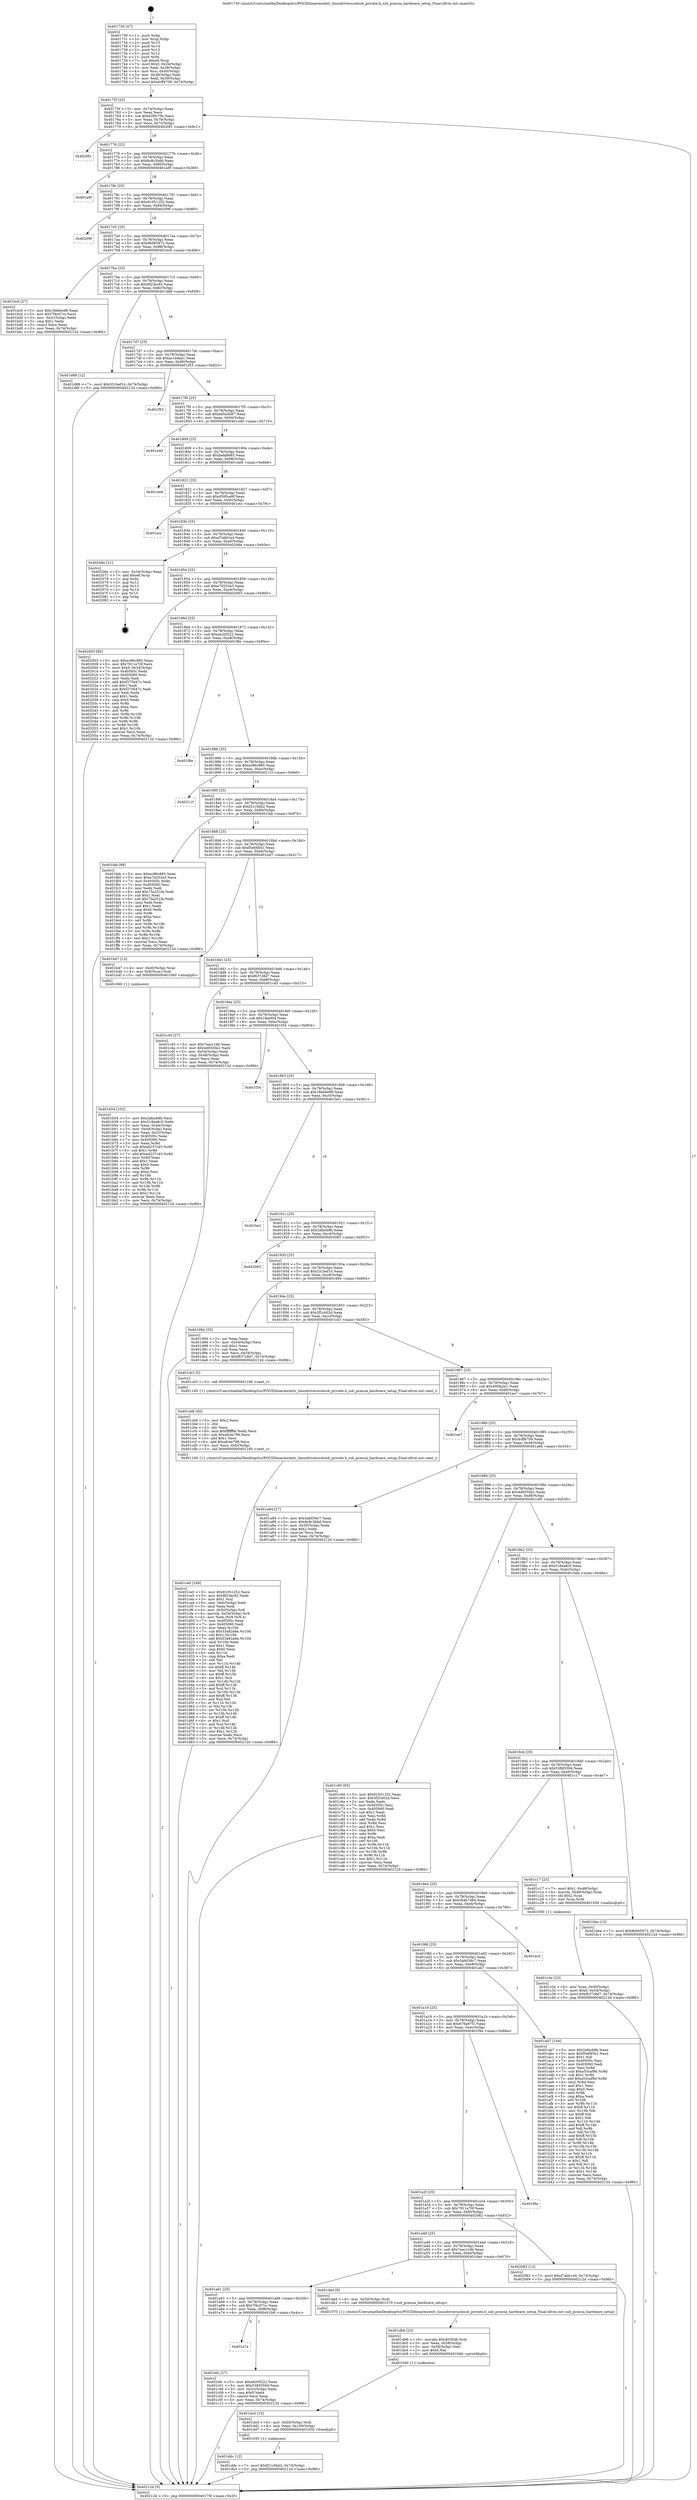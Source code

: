 digraph "0x401730" {
  label = "0x401730 (/mnt/c/Users/mathe/Desktop/tcc/POCII/binaries/extr_linuxdriversssbssb_private.h_ssb_pcmcia_hardware_setup_Final-ollvm.out::main(0))"
  labelloc = "t"
  node[shape=record]

  Entry [label="",width=0.3,height=0.3,shape=circle,fillcolor=black,style=filled]
  "0x40175f" [label="{
     0x40175f [23]\l
     | [instrs]\l
     &nbsp;&nbsp;0x40175f \<+3\>: mov -0x74(%rbp),%eax\l
     &nbsp;&nbsp;0x401762 \<+2\>: mov %eax,%ecx\l
     &nbsp;&nbsp;0x401764 \<+6\>: sub $0x82f0c79c,%ecx\l
     &nbsp;&nbsp;0x40176a \<+3\>: mov %eax,-0x78(%rbp)\l
     &nbsp;&nbsp;0x40176d \<+3\>: mov %ecx,-0x7c(%rbp)\l
     &nbsp;&nbsp;0x401770 \<+6\>: je 00000000004020f1 \<main+0x9c1\>\l
  }"]
  "0x4020f1" [label="{
     0x4020f1\l
  }", style=dashed]
  "0x401776" [label="{
     0x401776 [22]\l
     | [instrs]\l
     &nbsp;&nbsp;0x401776 \<+5\>: jmp 000000000040177b \<main+0x4b\>\l
     &nbsp;&nbsp;0x40177b \<+3\>: mov -0x78(%rbp),%eax\l
     &nbsp;&nbsp;0x40177e \<+5\>: sub $0x8c8c3bdd,%eax\l
     &nbsp;&nbsp;0x401783 \<+3\>: mov %eax,-0x80(%rbp)\l
     &nbsp;&nbsp;0x401786 \<+6\>: je 0000000000401a9f \<main+0x36f\>\l
  }"]
  Exit [label="",width=0.3,height=0.3,shape=circle,fillcolor=black,style=filled,peripheries=2]
  "0x401a9f" [label="{
     0x401a9f\l
  }", style=dashed]
  "0x40178c" [label="{
     0x40178c [25]\l
     | [instrs]\l
     &nbsp;&nbsp;0x40178c \<+5\>: jmp 0000000000401791 \<main+0x61\>\l
     &nbsp;&nbsp;0x401791 \<+3\>: mov -0x78(%rbp),%eax\l
     &nbsp;&nbsp;0x401794 \<+5\>: sub $0x91051252,%eax\l
     &nbsp;&nbsp;0x401799 \<+6\>: mov %eax,-0x84(%rbp)\l
     &nbsp;&nbsp;0x40179f \<+6\>: je 000000000040209f \<main+0x96f\>\l
  }"]
  "0x401ddc" [label="{
     0x401ddc [12]\l
     | [instrs]\l
     &nbsp;&nbsp;0x401ddc \<+7\>: movl $0xf21c5bb2,-0x74(%rbp)\l
     &nbsp;&nbsp;0x401de3 \<+5\>: jmp 000000000040212d \<main+0x9fd\>\l
  }"]
  "0x40209f" [label="{
     0x40209f\l
  }", style=dashed]
  "0x4017a5" [label="{
     0x4017a5 [25]\l
     | [instrs]\l
     &nbsp;&nbsp;0x4017a5 \<+5\>: jmp 00000000004017aa \<main+0x7a\>\l
     &nbsp;&nbsp;0x4017aa \<+3\>: mov -0x78(%rbp),%eax\l
     &nbsp;&nbsp;0x4017ad \<+5\>: sub $0x9b065972,%eax\l
     &nbsp;&nbsp;0x4017b2 \<+6\>: mov %eax,-0x88(%rbp)\l
     &nbsp;&nbsp;0x4017b8 \<+6\>: je 0000000000401bc6 \<main+0x496\>\l
  }"]
  "0x401dcd" [label="{
     0x401dcd [15]\l
     | [instrs]\l
     &nbsp;&nbsp;0x401dcd \<+4\>: mov -0x50(%rbp),%rdi\l
     &nbsp;&nbsp;0x401dd1 \<+6\>: mov %eax,-0x100(%rbp)\l
     &nbsp;&nbsp;0x401dd7 \<+5\>: call 0000000000401030 \<free@plt\>\l
     | [calls]\l
     &nbsp;&nbsp;0x401030 \{1\} (unknown)\l
  }"]
  "0x401bc6" [label="{
     0x401bc6 [27]\l
     | [instrs]\l
     &nbsp;&nbsp;0x401bc6 \<+5\>: mov $0x18ebbe98,%eax\l
     &nbsp;&nbsp;0x401bcb \<+5\>: mov $0x7f4c07cc,%ecx\l
     &nbsp;&nbsp;0x401bd0 \<+3\>: mov -0x2c(%rbp),%edx\l
     &nbsp;&nbsp;0x401bd3 \<+3\>: cmp $0x1,%edx\l
     &nbsp;&nbsp;0x401bd6 \<+3\>: cmovl %ecx,%eax\l
     &nbsp;&nbsp;0x401bd9 \<+3\>: mov %eax,-0x74(%rbp)\l
     &nbsp;&nbsp;0x401bdc \<+5\>: jmp 000000000040212d \<main+0x9fd\>\l
  }"]
  "0x4017be" [label="{
     0x4017be [25]\l
     | [instrs]\l
     &nbsp;&nbsp;0x4017be \<+5\>: jmp 00000000004017c3 \<main+0x93\>\l
     &nbsp;&nbsp;0x4017c3 \<+3\>: mov -0x78(%rbp),%eax\l
     &nbsp;&nbsp;0x4017c6 \<+5\>: sub $0x9f23ec92,%eax\l
     &nbsp;&nbsp;0x4017cb \<+6\>: mov %eax,-0x8c(%rbp)\l
     &nbsp;&nbsp;0x4017d1 \<+6\>: je 0000000000401d88 \<main+0x658\>\l
  }"]
  "0x401db6" [label="{
     0x401db6 [23]\l
     | [instrs]\l
     &nbsp;&nbsp;0x401db6 \<+10\>: movabs $0x4030d6,%rdi\l
     &nbsp;&nbsp;0x401dc0 \<+3\>: mov %eax,-0x58(%rbp)\l
     &nbsp;&nbsp;0x401dc3 \<+3\>: mov -0x58(%rbp),%esi\l
     &nbsp;&nbsp;0x401dc6 \<+2\>: mov $0x0,%al\l
     &nbsp;&nbsp;0x401dc8 \<+5\>: call 0000000000401040 \<printf@plt\>\l
     | [calls]\l
     &nbsp;&nbsp;0x401040 \{1\} (unknown)\l
  }"]
  "0x401d88" [label="{
     0x401d88 [12]\l
     | [instrs]\l
     &nbsp;&nbsp;0x401d88 \<+7\>: movl $0x331bef14,-0x74(%rbp)\l
     &nbsp;&nbsp;0x401d8f \<+5\>: jmp 000000000040212d \<main+0x9fd\>\l
  }"]
  "0x4017d7" [label="{
     0x4017d7 [25]\l
     | [instrs]\l
     &nbsp;&nbsp;0x4017d7 \<+5\>: jmp 00000000004017dc \<main+0xac\>\l
     &nbsp;&nbsp;0x4017dc \<+3\>: mov -0x78(%rbp),%eax\l
     &nbsp;&nbsp;0x4017df \<+5\>: sub $0xac1bdaa1,%eax\l
     &nbsp;&nbsp;0x4017e4 \<+6\>: mov %eax,-0x90(%rbp)\l
     &nbsp;&nbsp;0x4017ea \<+6\>: je 0000000000401f53 \<main+0x823\>\l
  }"]
  "0x401ce0" [label="{
     0x401ce0 [168]\l
     | [instrs]\l
     &nbsp;&nbsp;0x401ce0 \<+5\>: mov $0x91051252,%ecx\l
     &nbsp;&nbsp;0x401ce5 \<+5\>: mov $0x9f23ec92,%edx\l
     &nbsp;&nbsp;0x401cea \<+3\>: mov $0x1,%sil\l
     &nbsp;&nbsp;0x401ced \<+6\>: mov -0xfc(%rbp),%edi\l
     &nbsp;&nbsp;0x401cf3 \<+3\>: imul %eax,%edi\l
     &nbsp;&nbsp;0x401cf6 \<+4\>: mov -0x50(%rbp),%r8\l
     &nbsp;&nbsp;0x401cfa \<+4\>: movslq -0x54(%rbp),%r9\l
     &nbsp;&nbsp;0x401cfe \<+4\>: mov %edi,(%r8,%r9,4)\l
     &nbsp;&nbsp;0x401d02 \<+7\>: mov 0x40505c,%eax\l
     &nbsp;&nbsp;0x401d09 \<+7\>: mov 0x405060,%edi\l
     &nbsp;&nbsp;0x401d10 \<+3\>: mov %eax,%r10d\l
     &nbsp;&nbsp;0x401d13 \<+7\>: sub $0x53a82a6e,%r10d\l
     &nbsp;&nbsp;0x401d1a \<+4\>: sub $0x1,%r10d\l
     &nbsp;&nbsp;0x401d1e \<+7\>: add $0x53a82a6e,%r10d\l
     &nbsp;&nbsp;0x401d25 \<+4\>: imul %r10d,%eax\l
     &nbsp;&nbsp;0x401d29 \<+3\>: and $0x1,%eax\l
     &nbsp;&nbsp;0x401d2c \<+3\>: cmp $0x0,%eax\l
     &nbsp;&nbsp;0x401d2f \<+4\>: sete %r11b\l
     &nbsp;&nbsp;0x401d33 \<+3\>: cmp $0xa,%edi\l
     &nbsp;&nbsp;0x401d36 \<+3\>: setl %bl\l
     &nbsp;&nbsp;0x401d39 \<+3\>: mov %r11b,%r14b\l
     &nbsp;&nbsp;0x401d3c \<+4\>: xor $0xff,%r14b\l
     &nbsp;&nbsp;0x401d40 \<+3\>: mov %bl,%r15b\l
     &nbsp;&nbsp;0x401d43 \<+4\>: xor $0xff,%r15b\l
     &nbsp;&nbsp;0x401d47 \<+4\>: xor $0x1,%sil\l
     &nbsp;&nbsp;0x401d4b \<+3\>: mov %r14b,%r12b\l
     &nbsp;&nbsp;0x401d4e \<+4\>: and $0xff,%r12b\l
     &nbsp;&nbsp;0x401d52 \<+3\>: and %sil,%r11b\l
     &nbsp;&nbsp;0x401d55 \<+3\>: mov %r15b,%r13b\l
     &nbsp;&nbsp;0x401d58 \<+4\>: and $0xff,%r13b\l
     &nbsp;&nbsp;0x401d5c \<+3\>: and %sil,%bl\l
     &nbsp;&nbsp;0x401d5f \<+3\>: or %r11b,%r12b\l
     &nbsp;&nbsp;0x401d62 \<+3\>: or %bl,%r13b\l
     &nbsp;&nbsp;0x401d65 \<+3\>: xor %r13b,%r12b\l
     &nbsp;&nbsp;0x401d68 \<+3\>: or %r15b,%r14b\l
     &nbsp;&nbsp;0x401d6b \<+4\>: xor $0xff,%r14b\l
     &nbsp;&nbsp;0x401d6f \<+4\>: or $0x1,%sil\l
     &nbsp;&nbsp;0x401d73 \<+3\>: and %sil,%r14b\l
     &nbsp;&nbsp;0x401d76 \<+3\>: or %r14b,%r12b\l
     &nbsp;&nbsp;0x401d79 \<+4\>: test $0x1,%r12b\l
     &nbsp;&nbsp;0x401d7d \<+3\>: cmovne %edx,%ecx\l
     &nbsp;&nbsp;0x401d80 \<+3\>: mov %ecx,-0x74(%rbp)\l
     &nbsp;&nbsp;0x401d83 \<+5\>: jmp 000000000040212d \<main+0x9fd\>\l
  }"]
  "0x401f53" [label="{
     0x401f53\l
  }", style=dashed]
  "0x4017f0" [label="{
     0x4017f0 [25]\l
     | [instrs]\l
     &nbsp;&nbsp;0x4017f0 \<+5\>: jmp 00000000004017f5 \<main+0xc5\>\l
     &nbsp;&nbsp;0x4017f5 \<+3\>: mov -0x78(%rbp),%eax\l
     &nbsp;&nbsp;0x4017f8 \<+5\>: sub $0xbb0a3b87,%eax\l
     &nbsp;&nbsp;0x4017fd \<+6\>: mov %eax,-0x94(%rbp)\l
     &nbsp;&nbsp;0x401803 \<+6\>: je 0000000000401e40 \<main+0x710\>\l
  }"]
  "0x401cb8" [label="{
     0x401cb8 [40]\l
     | [instrs]\l
     &nbsp;&nbsp;0x401cb8 \<+5\>: mov $0x2,%ecx\l
     &nbsp;&nbsp;0x401cbd \<+1\>: cltd\l
     &nbsp;&nbsp;0x401cbe \<+2\>: idiv %ecx\l
     &nbsp;&nbsp;0x401cc0 \<+6\>: imul $0xfffffffe,%edx,%ecx\l
     &nbsp;&nbsp;0x401cc6 \<+6\>: sub $0xafcee798,%ecx\l
     &nbsp;&nbsp;0x401ccc \<+3\>: add $0x1,%ecx\l
     &nbsp;&nbsp;0x401ccf \<+6\>: add $0xafcee798,%ecx\l
     &nbsp;&nbsp;0x401cd5 \<+6\>: mov %ecx,-0xfc(%rbp)\l
     &nbsp;&nbsp;0x401cdb \<+5\>: call 0000000000401160 \<next_i\>\l
     | [calls]\l
     &nbsp;&nbsp;0x401160 \{1\} (/mnt/c/Users/mathe/Desktop/tcc/POCII/binaries/extr_linuxdriversssbssb_private.h_ssb_pcmcia_hardware_setup_Final-ollvm.out::next_i)\l
  }"]
  "0x401e40" [label="{
     0x401e40\l
  }", style=dashed]
  "0x401809" [label="{
     0x401809 [25]\l
     | [instrs]\l
     &nbsp;&nbsp;0x401809 \<+5\>: jmp 000000000040180e \<main+0xde\>\l
     &nbsp;&nbsp;0x40180e \<+3\>: mov -0x78(%rbp),%eax\l
     &nbsp;&nbsp;0x401811 \<+5\>: sub $0xbefa8685,%eax\l
     &nbsp;&nbsp;0x401816 \<+6\>: mov %eax,-0x98(%rbp)\l
     &nbsp;&nbsp;0x40181c \<+6\>: je 0000000000401de8 \<main+0x6b8\>\l
  }"]
  "0x401c2e" [label="{
     0x401c2e [23]\l
     | [instrs]\l
     &nbsp;&nbsp;0x401c2e \<+4\>: mov %rax,-0x50(%rbp)\l
     &nbsp;&nbsp;0x401c32 \<+7\>: movl $0x0,-0x54(%rbp)\l
     &nbsp;&nbsp;0x401c39 \<+7\>: movl $0xf637c8d7,-0x74(%rbp)\l
     &nbsp;&nbsp;0x401c40 \<+5\>: jmp 000000000040212d \<main+0x9fd\>\l
  }"]
  "0x401de8" [label="{
     0x401de8\l
  }", style=dashed]
  "0x401822" [label="{
     0x401822 [25]\l
     | [instrs]\l
     &nbsp;&nbsp;0x401822 \<+5\>: jmp 0000000000401827 \<main+0xf7\>\l
     &nbsp;&nbsp;0x401827 \<+3\>: mov -0x78(%rbp),%eax\l
     &nbsp;&nbsp;0x40182a \<+5\>: sub $0xd595ca9f,%eax\l
     &nbsp;&nbsp;0x40182f \<+6\>: mov %eax,-0x9c(%rbp)\l
     &nbsp;&nbsp;0x401835 \<+6\>: je 0000000000401ecc \<main+0x79c\>\l
  }"]
  "0x401a7a" [label="{
     0x401a7a\l
  }", style=dashed]
  "0x401ecc" [label="{
     0x401ecc\l
  }", style=dashed]
  "0x40183b" [label="{
     0x40183b [25]\l
     | [instrs]\l
     &nbsp;&nbsp;0x40183b \<+5\>: jmp 0000000000401840 \<main+0x110\>\l
     &nbsp;&nbsp;0x401840 \<+3\>: mov -0x78(%rbp),%eax\l
     &nbsp;&nbsp;0x401843 \<+5\>: sub $0xd7abb1e4,%eax\l
     &nbsp;&nbsp;0x401848 \<+6\>: mov %eax,-0xa0(%rbp)\l
     &nbsp;&nbsp;0x40184e \<+6\>: je 000000000040206e \<main+0x93e\>\l
  }"]
  "0x401bfc" [label="{
     0x401bfc [27]\l
     | [instrs]\l
     &nbsp;&nbsp;0x401bfc \<+5\>: mov $0xeb20f222,%eax\l
     &nbsp;&nbsp;0x401c01 \<+5\>: mov $0x53895594,%ecx\l
     &nbsp;&nbsp;0x401c06 \<+3\>: mov -0x2c(%rbp),%edx\l
     &nbsp;&nbsp;0x401c09 \<+3\>: cmp $0x0,%edx\l
     &nbsp;&nbsp;0x401c0c \<+3\>: cmove %ecx,%eax\l
     &nbsp;&nbsp;0x401c0f \<+3\>: mov %eax,-0x74(%rbp)\l
     &nbsp;&nbsp;0x401c12 \<+5\>: jmp 000000000040212d \<main+0x9fd\>\l
  }"]
  "0x40206e" [label="{
     0x40206e [21]\l
     | [instrs]\l
     &nbsp;&nbsp;0x40206e \<+3\>: mov -0x34(%rbp),%eax\l
     &nbsp;&nbsp;0x402071 \<+7\>: add $0xe8,%rsp\l
     &nbsp;&nbsp;0x402078 \<+1\>: pop %rbx\l
     &nbsp;&nbsp;0x402079 \<+2\>: pop %r12\l
     &nbsp;&nbsp;0x40207b \<+2\>: pop %r13\l
     &nbsp;&nbsp;0x40207d \<+2\>: pop %r14\l
     &nbsp;&nbsp;0x40207f \<+2\>: pop %r15\l
     &nbsp;&nbsp;0x402081 \<+1\>: pop %rbp\l
     &nbsp;&nbsp;0x402082 \<+1\>: ret\l
  }"]
  "0x401854" [label="{
     0x401854 [25]\l
     | [instrs]\l
     &nbsp;&nbsp;0x401854 \<+5\>: jmp 0000000000401859 \<main+0x129\>\l
     &nbsp;&nbsp;0x401859 \<+3\>: mov -0x78(%rbp),%eax\l
     &nbsp;&nbsp;0x40185c \<+5\>: sub $0xe7d252e3,%eax\l
     &nbsp;&nbsp;0x401861 \<+6\>: mov %eax,-0xa4(%rbp)\l
     &nbsp;&nbsp;0x401867 \<+6\>: je 0000000000402003 \<main+0x8d3\>\l
  }"]
  "0x401a61" [label="{
     0x401a61 [25]\l
     | [instrs]\l
     &nbsp;&nbsp;0x401a61 \<+5\>: jmp 0000000000401a66 \<main+0x336\>\l
     &nbsp;&nbsp;0x401a66 \<+3\>: mov -0x78(%rbp),%eax\l
     &nbsp;&nbsp;0x401a69 \<+5\>: sub $0x7f4c07cc,%eax\l
     &nbsp;&nbsp;0x401a6e \<+6\>: mov %eax,-0xf8(%rbp)\l
     &nbsp;&nbsp;0x401a74 \<+6\>: je 0000000000401bfc \<main+0x4cc\>\l
  }"]
  "0x402003" [label="{
     0x402003 [95]\l
     | [instrs]\l
     &nbsp;&nbsp;0x402003 \<+5\>: mov $0xec86c985,%eax\l
     &nbsp;&nbsp;0x402008 \<+5\>: mov $0x7911e70f,%ecx\l
     &nbsp;&nbsp;0x40200d \<+7\>: movl $0x0,-0x34(%rbp)\l
     &nbsp;&nbsp;0x402014 \<+7\>: mov 0x40505c,%edx\l
     &nbsp;&nbsp;0x40201b \<+7\>: mov 0x405060,%esi\l
     &nbsp;&nbsp;0x402022 \<+2\>: mov %edx,%edi\l
     &nbsp;&nbsp;0x402024 \<+6\>: add $0xf375b47c,%edi\l
     &nbsp;&nbsp;0x40202a \<+3\>: sub $0x1,%edi\l
     &nbsp;&nbsp;0x40202d \<+6\>: sub $0xf375b47c,%edi\l
     &nbsp;&nbsp;0x402033 \<+3\>: imul %edi,%edx\l
     &nbsp;&nbsp;0x402036 \<+3\>: and $0x1,%edx\l
     &nbsp;&nbsp;0x402039 \<+3\>: cmp $0x0,%edx\l
     &nbsp;&nbsp;0x40203c \<+4\>: sete %r8b\l
     &nbsp;&nbsp;0x402040 \<+3\>: cmp $0xa,%esi\l
     &nbsp;&nbsp;0x402043 \<+4\>: setl %r9b\l
     &nbsp;&nbsp;0x402047 \<+3\>: mov %r8b,%r10b\l
     &nbsp;&nbsp;0x40204a \<+3\>: and %r9b,%r10b\l
     &nbsp;&nbsp;0x40204d \<+3\>: xor %r9b,%r8b\l
     &nbsp;&nbsp;0x402050 \<+3\>: or %r8b,%r10b\l
     &nbsp;&nbsp;0x402053 \<+4\>: test $0x1,%r10b\l
     &nbsp;&nbsp;0x402057 \<+3\>: cmovne %ecx,%eax\l
     &nbsp;&nbsp;0x40205a \<+3\>: mov %eax,-0x74(%rbp)\l
     &nbsp;&nbsp;0x40205d \<+5\>: jmp 000000000040212d \<main+0x9fd\>\l
  }"]
  "0x40186d" [label="{
     0x40186d [25]\l
     | [instrs]\l
     &nbsp;&nbsp;0x40186d \<+5\>: jmp 0000000000401872 \<main+0x142\>\l
     &nbsp;&nbsp;0x401872 \<+3\>: mov -0x78(%rbp),%eax\l
     &nbsp;&nbsp;0x401875 \<+5\>: sub $0xeb20f222,%eax\l
     &nbsp;&nbsp;0x40187a \<+6\>: mov %eax,-0xa8(%rbp)\l
     &nbsp;&nbsp;0x401880 \<+6\>: je 0000000000401f8e \<main+0x85e\>\l
  }"]
  "0x401dad" [label="{
     0x401dad [9]\l
     | [instrs]\l
     &nbsp;&nbsp;0x401dad \<+4\>: mov -0x50(%rbp),%rdi\l
     &nbsp;&nbsp;0x401db1 \<+5\>: call 0000000000401570 \<ssb_pcmcia_hardware_setup\>\l
     | [calls]\l
     &nbsp;&nbsp;0x401570 \{1\} (/mnt/c/Users/mathe/Desktop/tcc/POCII/binaries/extr_linuxdriversssbssb_private.h_ssb_pcmcia_hardware_setup_Final-ollvm.out::ssb_pcmcia_hardware_setup)\l
  }"]
  "0x401f8e" [label="{
     0x401f8e\l
  }", style=dashed]
  "0x401886" [label="{
     0x401886 [25]\l
     | [instrs]\l
     &nbsp;&nbsp;0x401886 \<+5\>: jmp 000000000040188b \<main+0x15b\>\l
     &nbsp;&nbsp;0x40188b \<+3\>: mov -0x78(%rbp),%eax\l
     &nbsp;&nbsp;0x40188e \<+5\>: sub $0xec86c985,%eax\l
     &nbsp;&nbsp;0x401893 \<+6\>: mov %eax,-0xac(%rbp)\l
     &nbsp;&nbsp;0x401899 \<+6\>: je 000000000040211f \<main+0x9ef\>\l
  }"]
  "0x401a48" [label="{
     0x401a48 [25]\l
     | [instrs]\l
     &nbsp;&nbsp;0x401a48 \<+5\>: jmp 0000000000401a4d \<main+0x31d\>\l
     &nbsp;&nbsp;0x401a4d \<+3\>: mov -0x78(%rbp),%eax\l
     &nbsp;&nbsp;0x401a50 \<+5\>: sub $0x7eacc1db,%eax\l
     &nbsp;&nbsp;0x401a55 \<+6\>: mov %eax,-0xf4(%rbp)\l
     &nbsp;&nbsp;0x401a5b \<+6\>: je 0000000000401dad \<main+0x67d\>\l
  }"]
  "0x40211f" [label="{
     0x40211f\l
  }", style=dashed]
  "0x40189f" [label="{
     0x40189f [25]\l
     | [instrs]\l
     &nbsp;&nbsp;0x40189f \<+5\>: jmp 00000000004018a4 \<main+0x174\>\l
     &nbsp;&nbsp;0x4018a4 \<+3\>: mov -0x78(%rbp),%eax\l
     &nbsp;&nbsp;0x4018a7 \<+5\>: sub $0xf21c5bb2,%eax\l
     &nbsp;&nbsp;0x4018ac \<+6\>: mov %eax,-0xb0(%rbp)\l
     &nbsp;&nbsp;0x4018b2 \<+6\>: je 0000000000401fab \<main+0x87b\>\l
  }"]
  "0x402062" [label="{
     0x402062 [12]\l
     | [instrs]\l
     &nbsp;&nbsp;0x402062 \<+7\>: movl $0xd7abb1e4,-0x74(%rbp)\l
     &nbsp;&nbsp;0x402069 \<+5\>: jmp 000000000040212d \<main+0x9fd\>\l
  }"]
  "0x401fab" [label="{
     0x401fab [88]\l
     | [instrs]\l
     &nbsp;&nbsp;0x401fab \<+5\>: mov $0xec86c985,%eax\l
     &nbsp;&nbsp;0x401fb0 \<+5\>: mov $0xe7d252e3,%ecx\l
     &nbsp;&nbsp;0x401fb5 \<+7\>: mov 0x40505c,%edx\l
     &nbsp;&nbsp;0x401fbc \<+7\>: mov 0x405060,%esi\l
     &nbsp;&nbsp;0x401fc3 \<+2\>: mov %edx,%edi\l
     &nbsp;&nbsp;0x401fc5 \<+6\>: add $0x75a251fa,%edi\l
     &nbsp;&nbsp;0x401fcb \<+3\>: sub $0x1,%edi\l
     &nbsp;&nbsp;0x401fce \<+6\>: sub $0x75a251fa,%edi\l
     &nbsp;&nbsp;0x401fd4 \<+3\>: imul %edi,%edx\l
     &nbsp;&nbsp;0x401fd7 \<+3\>: and $0x1,%edx\l
     &nbsp;&nbsp;0x401fda \<+3\>: cmp $0x0,%edx\l
     &nbsp;&nbsp;0x401fdd \<+4\>: sete %r8b\l
     &nbsp;&nbsp;0x401fe1 \<+3\>: cmp $0xa,%esi\l
     &nbsp;&nbsp;0x401fe4 \<+4\>: setl %r9b\l
     &nbsp;&nbsp;0x401fe8 \<+3\>: mov %r8b,%r10b\l
     &nbsp;&nbsp;0x401feb \<+3\>: and %r9b,%r10b\l
     &nbsp;&nbsp;0x401fee \<+3\>: xor %r9b,%r8b\l
     &nbsp;&nbsp;0x401ff1 \<+3\>: or %r8b,%r10b\l
     &nbsp;&nbsp;0x401ff4 \<+4\>: test $0x1,%r10b\l
     &nbsp;&nbsp;0x401ff8 \<+3\>: cmovne %ecx,%eax\l
     &nbsp;&nbsp;0x401ffb \<+3\>: mov %eax,-0x74(%rbp)\l
     &nbsp;&nbsp;0x401ffe \<+5\>: jmp 000000000040212d \<main+0x9fd\>\l
  }"]
  "0x4018b8" [label="{
     0x4018b8 [25]\l
     | [instrs]\l
     &nbsp;&nbsp;0x4018b8 \<+5\>: jmp 00000000004018bd \<main+0x18d\>\l
     &nbsp;&nbsp;0x4018bd \<+3\>: mov -0x78(%rbp),%eax\l
     &nbsp;&nbsp;0x4018c0 \<+5\>: sub $0xf5e685b1,%eax\l
     &nbsp;&nbsp;0x4018c5 \<+6\>: mov %eax,-0xb4(%rbp)\l
     &nbsp;&nbsp;0x4018cb \<+6\>: je 0000000000401b47 \<main+0x417\>\l
  }"]
  "0x401a2f" [label="{
     0x401a2f [25]\l
     | [instrs]\l
     &nbsp;&nbsp;0x401a2f \<+5\>: jmp 0000000000401a34 \<main+0x304\>\l
     &nbsp;&nbsp;0x401a34 \<+3\>: mov -0x78(%rbp),%eax\l
     &nbsp;&nbsp;0x401a37 \<+5\>: sub $0x7911e70f,%eax\l
     &nbsp;&nbsp;0x401a3c \<+6\>: mov %eax,-0xf0(%rbp)\l
     &nbsp;&nbsp;0x401a42 \<+6\>: je 0000000000402062 \<main+0x932\>\l
  }"]
  "0x401b47" [label="{
     0x401b47 [13]\l
     | [instrs]\l
     &nbsp;&nbsp;0x401b47 \<+4\>: mov -0x40(%rbp),%rax\l
     &nbsp;&nbsp;0x401b4b \<+4\>: mov 0x8(%rax),%rdi\l
     &nbsp;&nbsp;0x401b4f \<+5\>: call 0000000000401060 \<atoi@plt\>\l
     | [calls]\l
     &nbsp;&nbsp;0x401060 \{1\} (unknown)\l
  }"]
  "0x4018d1" [label="{
     0x4018d1 [25]\l
     | [instrs]\l
     &nbsp;&nbsp;0x4018d1 \<+5\>: jmp 00000000004018d6 \<main+0x1a6\>\l
     &nbsp;&nbsp;0x4018d6 \<+3\>: mov -0x78(%rbp),%eax\l
     &nbsp;&nbsp;0x4018d9 \<+5\>: sub $0xf637c8d7,%eax\l
     &nbsp;&nbsp;0x4018de \<+6\>: mov %eax,-0xb8(%rbp)\l
     &nbsp;&nbsp;0x4018e4 \<+6\>: je 0000000000401c45 \<main+0x515\>\l
  }"]
  "0x401f9a" [label="{
     0x401f9a\l
  }", style=dashed]
  "0x401c45" [label="{
     0x401c45 [27]\l
     | [instrs]\l
     &nbsp;&nbsp;0x401c45 \<+5\>: mov $0x7eacc1db,%eax\l
     &nbsp;&nbsp;0x401c4a \<+5\>: mov $0x4d6550a1,%ecx\l
     &nbsp;&nbsp;0x401c4f \<+3\>: mov -0x54(%rbp),%edx\l
     &nbsp;&nbsp;0x401c52 \<+3\>: cmp -0x48(%rbp),%edx\l
     &nbsp;&nbsp;0x401c55 \<+3\>: cmovl %ecx,%eax\l
     &nbsp;&nbsp;0x401c58 \<+3\>: mov %eax,-0x74(%rbp)\l
     &nbsp;&nbsp;0x401c5b \<+5\>: jmp 000000000040212d \<main+0x9fd\>\l
  }"]
  "0x4018ea" [label="{
     0x4018ea [25]\l
     | [instrs]\l
     &nbsp;&nbsp;0x4018ea \<+5\>: jmp 00000000004018ef \<main+0x1bf\>\l
     &nbsp;&nbsp;0x4018ef \<+3\>: mov -0x78(%rbp),%eax\l
     &nbsp;&nbsp;0x4018f2 \<+5\>: sub $0x1fea904,%eax\l
     &nbsp;&nbsp;0x4018f7 \<+6\>: mov %eax,-0xbc(%rbp)\l
     &nbsp;&nbsp;0x4018fd \<+6\>: je 0000000000401f34 \<main+0x804\>\l
  }"]
  "0x401b54" [label="{
     0x401b54 [102]\l
     | [instrs]\l
     &nbsp;&nbsp;0x401b54 \<+5\>: mov $0x2afacb8b,%ecx\l
     &nbsp;&nbsp;0x401b59 \<+5\>: mov $0x518ea8c5,%edx\l
     &nbsp;&nbsp;0x401b5e \<+3\>: mov %eax,-0x44(%rbp)\l
     &nbsp;&nbsp;0x401b61 \<+3\>: mov -0x44(%rbp),%eax\l
     &nbsp;&nbsp;0x401b64 \<+3\>: mov %eax,-0x2c(%rbp)\l
     &nbsp;&nbsp;0x401b67 \<+7\>: mov 0x40505c,%eax\l
     &nbsp;&nbsp;0x401b6e \<+7\>: mov 0x405060,%esi\l
     &nbsp;&nbsp;0x401b75 \<+3\>: mov %eax,%r8d\l
     &nbsp;&nbsp;0x401b78 \<+7\>: sub $0xed237c45,%r8d\l
     &nbsp;&nbsp;0x401b7f \<+4\>: sub $0x1,%r8d\l
     &nbsp;&nbsp;0x401b83 \<+7\>: add $0xed237c45,%r8d\l
     &nbsp;&nbsp;0x401b8a \<+4\>: imul %r8d,%eax\l
     &nbsp;&nbsp;0x401b8e \<+3\>: and $0x1,%eax\l
     &nbsp;&nbsp;0x401b91 \<+3\>: cmp $0x0,%eax\l
     &nbsp;&nbsp;0x401b94 \<+4\>: sete %r9b\l
     &nbsp;&nbsp;0x401b98 \<+3\>: cmp $0xa,%esi\l
     &nbsp;&nbsp;0x401b9b \<+4\>: setl %r10b\l
     &nbsp;&nbsp;0x401b9f \<+3\>: mov %r9b,%r11b\l
     &nbsp;&nbsp;0x401ba2 \<+3\>: and %r10b,%r11b\l
     &nbsp;&nbsp;0x401ba5 \<+3\>: xor %r10b,%r9b\l
     &nbsp;&nbsp;0x401ba8 \<+3\>: or %r9b,%r11b\l
     &nbsp;&nbsp;0x401bab \<+4\>: test $0x1,%r11b\l
     &nbsp;&nbsp;0x401baf \<+3\>: cmovne %edx,%ecx\l
     &nbsp;&nbsp;0x401bb2 \<+3\>: mov %ecx,-0x74(%rbp)\l
     &nbsp;&nbsp;0x401bb5 \<+5\>: jmp 000000000040212d \<main+0x9fd\>\l
  }"]
  "0x401f34" [label="{
     0x401f34\l
  }", style=dashed]
  "0x401903" [label="{
     0x401903 [25]\l
     | [instrs]\l
     &nbsp;&nbsp;0x401903 \<+5\>: jmp 0000000000401908 \<main+0x1d8\>\l
     &nbsp;&nbsp;0x401908 \<+3\>: mov -0x78(%rbp),%eax\l
     &nbsp;&nbsp;0x40190b \<+5\>: sub $0x18ebbe98,%eax\l
     &nbsp;&nbsp;0x401910 \<+6\>: mov %eax,-0xc0(%rbp)\l
     &nbsp;&nbsp;0x401916 \<+6\>: je 0000000000401be1 \<main+0x4b1\>\l
  }"]
  "0x401a16" [label="{
     0x401a16 [25]\l
     | [instrs]\l
     &nbsp;&nbsp;0x401a16 \<+5\>: jmp 0000000000401a1b \<main+0x2eb\>\l
     &nbsp;&nbsp;0x401a1b \<+3\>: mov -0x78(%rbp),%eax\l
     &nbsp;&nbsp;0x401a1e \<+5\>: sub $0x676a97f1,%eax\l
     &nbsp;&nbsp;0x401a23 \<+6\>: mov %eax,-0xec(%rbp)\l
     &nbsp;&nbsp;0x401a29 \<+6\>: je 0000000000401f9a \<main+0x86a\>\l
  }"]
  "0x401be1" [label="{
     0x401be1\l
  }", style=dashed]
  "0x40191c" [label="{
     0x40191c [25]\l
     | [instrs]\l
     &nbsp;&nbsp;0x40191c \<+5\>: jmp 0000000000401921 \<main+0x1f1\>\l
     &nbsp;&nbsp;0x401921 \<+3\>: mov -0x78(%rbp),%eax\l
     &nbsp;&nbsp;0x401924 \<+5\>: sub $0x2afacb8b,%eax\l
     &nbsp;&nbsp;0x401929 \<+6\>: mov %eax,-0xc4(%rbp)\l
     &nbsp;&nbsp;0x40192f \<+6\>: je 0000000000402083 \<main+0x953\>\l
  }"]
  "0x401ab7" [label="{
     0x401ab7 [144]\l
     | [instrs]\l
     &nbsp;&nbsp;0x401ab7 \<+5\>: mov $0x2afacb8b,%eax\l
     &nbsp;&nbsp;0x401abc \<+5\>: mov $0xf5e685b1,%ecx\l
     &nbsp;&nbsp;0x401ac1 \<+2\>: mov $0x1,%dl\l
     &nbsp;&nbsp;0x401ac3 \<+7\>: mov 0x40505c,%esi\l
     &nbsp;&nbsp;0x401aca \<+7\>: mov 0x405060,%edi\l
     &nbsp;&nbsp;0x401ad1 \<+3\>: mov %esi,%r8d\l
     &nbsp;&nbsp;0x401ad4 \<+7\>: sub $0xa53caf9d,%r8d\l
     &nbsp;&nbsp;0x401adb \<+4\>: sub $0x1,%r8d\l
     &nbsp;&nbsp;0x401adf \<+7\>: add $0xa53caf9d,%r8d\l
     &nbsp;&nbsp;0x401ae6 \<+4\>: imul %r8d,%esi\l
     &nbsp;&nbsp;0x401aea \<+3\>: and $0x1,%esi\l
     &nbsp;&nbsp;0x401aed \<+3\>: cmp $0x0,%esi\l
     &nbsp;&nbsp;0x401af0 \<+4\>: sete %r9b\l
     &nbsp;&nbsp;0x401af4 \<+3\>: cmp $0xa,%edi\l
     &nbsp;&nbsp;0x401af7 \<+4\>: setl %r10b\l
     &nbsp;&nbsp;0x401afb \<+3\>: mov %r9b,%r11b\l
     &nbsp;&nbsp;0x401afe \<+4\>: xor $0xff,%r11b\l
     &nbsp;&nbsp;0x401b02 \<+3\>: mov %r10b,%bl\l
     &nbsp;&nbsp;0x401b05 \<+3\>: xor $0xff,%bl\l
     &nbsp;&nbsp;0x401b08 \<+3\>: xor $0x1,%dl\l
     &nbsp;&nbsp;0x401b0b \<+3\>: mov %r11b,%r14b\l
     &nbsp;&nbsp;0x401b0e \<+4\>: and $0xff,%r14b\l
     &nbsp;&nbsp;0x401b12 \<+3\>: and %dl,%r9b\l
     &nbsp;&nbsp;0x401b15 \<+3\>: mov %bl,%r15b\l
     &nbsp;&nbsp;0x401b18 \<+4\>: and $0xff,%r15b\l
     &nbsp;&nbsp;0x401b1c \<+3\>: and %dl,%r10b\l
     &nbsp;&nbsp;0x401b1f \<+3\>: or %r9b,%r14b\l
     &nbsp;&nbsp;0x401b22 \<+3\>: or %r10b,%r15b\l
     &nbsp;&nbsp;0x401b25 \<+3\>: xor %r15b,%r14b\l
     &nbsp;&nbsp;0x401b28 \<+3\>: or %bl,%r11b\l
     &nbsp;&nbsp;0x401b2b \<+4\>: xor $0xff,%r11b\l
     &nbsp;&nbsp;0x401b2f \<+3\>: or $0x1,%dl\l
     &nbsp;&nbsp;0x401b32 \<+3\>: and %dl,%r11b\l
     &nbsp;&nbsp;0x401b35 \<+3\>: or %r11b,%r14b\l
     &nbsp;&nbsp;0x401b38 \<+4\>: test $0x1,%r14b\l
     &nbsp;&nbsp;0x401b3c \<+3\>: cmovne %ecx,%eax\l
     &nbsp;&nbsp;0x401b3f \<+3\>: mov %eax,-0x74(%rbp)\l
     &nbsp;&nbsp;0x401b42 \<+5\>: jmp 000000000040212d \<main+0x9fd\>\l
  }"]
  "0x402083" [label="{
     0x402083\l
  }", style=dashed]
  "0x401935" [label="{
     0x401935 [25]\l
     | [instrs]\l
     &nbsp;&nbsp;0x401935 \<+5\>: jmp 000000000040193a \<main+0x20a\>\l
     &nbsp;&nbsp;0x40193a \<+3\>: mov -0x78(%rbp),%eax\l
     &nbsp;&nbsp;0x40193d \<+5\>: sub $0x331bef14,%eax\l
     &nbsp;&nbsp;0x401942 \<+6\>: mov %eax,-0xc8(%rbp)\l
     &nbsp;&nbsp;0x401948 \<+6\>: je 0000000000401d94 \<main+0x664\>\l
  }"]
  "0x4019fd" [label="{
     0x4019fd [25]\l
     | [instrs]\l
     &nbsp;&nbsp;0x4019fd \<+5\>: jmp 0000000000401a02 \<main+0x2d2\>\l
     &nbsp;&nbsp;0x401a02 \<+3\>: mov -0x78(%rbp),%eax\l
     &nbsp;&nbsp;0x401a05 \<+5\>: sub $0x5ab036c7,%eax\l
     &nbsp;&nbsp;0x401a0a \<+6\>: mov %eax,-0xe8(%rbp)\l
     &nbsp;&nbsp;0x401a10 \<+6\>: je 0000000000401ab7 \<main+0x387\>\l
  }"]
  "0x401d94" [label="{
     0x401d94 [25]\l
     | [instrs]\l
     &nbsp;&nbsp;0x401d94 \<+2\>: xor %eax,%eax\l
     &nbsp;&nbsp;0x401d96 \<+3\>: mov -0x54(%rbp),%ecx\l
     &nbsp;&nbsp;0x401d99 \<+3\>: sub $0x1,%eax\l
     &nbsp;&nbsp;0x401d9c \<+2\>: sub %eax,%ecx\l
     &nbsp;&nbsp;0x401d9e \<+3\>: mov %ecx,-0x54(%rbp)\l
     &nbsp;&nbsp;0x401da1 \<+7\>: movl $0xf637c8d7,-0x74(%rbp)\l
     &nbsp;&nbsp;0x401da8 \<+5\>: jmp 000000000040212d \<main+0x9fd\>\l
  }"]
  "0x40194e" [label="{
     0x40194e [25]\l
     | [instrs]\l
     &nbsp;&nbsp;0x40194e \<+5\>: jmp 0000000000401953 \<main+0x223\>\l
     &nbsp;&nbsp;0x401953 \<+3\>: mov -0x78(%rbp),%eax\l
     &nbsp;&nbsp;0x401956 \<+5\>: sub $0x3f2c402d,%eax\l
     &nbsp;&nbsp;0x40195b \<+6\>: mov %eax,-0xcc(%rbp)\l
     &nbsp;&nbsp;0x401961 \<+6\>: je 0000000000401cb3 \<main+0x583\>\l
  }"]
  "0x401ec0" [label="{
     0x401ec0\l
  }", style=dashed]
  "0x401cb3" [label="{
     0x401cb3 [5]\l
     | [instrs]\l
     &nbsp;&nbsp;0x401cb3 \<+5\>: call 0000000000401160 \<next_i\>\l
     | [calls]\l
     &nbsp;&nbsp;0x401160 \{1\} (/mnt/c/Users/mathe/Desktop/tcc/POCII/binaries/extr_linuxdriversssbssb_private.h_ssb_pcmcia_hardware_setup_Final-ollvm.out::next_i)\l
  }"]
  "0x401967" [label="{
     0x401967 [25]\l
     | [instrs]\l
     &nbsp;&nbsp;0x401967 \<+5\>: jmp 000000000040196c \<main+0x23c\>\l
     &nbsp;&nbsp;0x40196c \<+3\>: mov -0x78(%rbp),%eax\l
     &nbsp;&nbsp;0x40196f \<+5\>: sub $0x400fa2e1,%eax\l
     &nbsp;&nbsp;0x401974 \<+6\>: mov %eax,-0xd0(%rbp)\l
     &nbsp;&nbsp;0x40197a \<+6\>: je 0000000000401ee7 \<main+0x7b7\>\l
  }"]
  "0x4019e4" [label="{
     0x4019e4 [25]\l
     | [instrs]\l
     &nbsp;&nbsp;0x4019e4 \<+5\>: jmp 00000000004019e9 \<main+0x2b9\>\l
     &nbsp;&nbsp;0x4019e9 \<+3\>: mov -0x78(%rbp),%eax\l
     &nbsp;&nbsp;0x4019ec \<+5\>: sub $0x584b7494,%eax\l
     &nbsp;&nbsp;0x4019f1 \<+6\>: mov %eax,-0xe4(%rbp)\l
     &nbsp;&nbsp;0x4019f7 \<+6\>: je 0000000000401ec0 \<main+0x790\>\l
  }"]
  "0x401ee7" [label="{
     0x401ee7\l
  }", style=dashed]
  "0x401980" [label="{
     0x401980 [25]\l
     | [instrs]\l
     &nbsp;&nbsp;0x401980 \<+5\>: jmp 0000000000401985 \<main+0x255\>\l
     &nbsp;&nbsp;0x401985 \<+3\>: mov -0x78(%rbp),%eax\l
     &nbsp;&nbsp;0x401988 \<+5\>: sub $0x4cff4709,%eax\l
     &nbsp;&nbsp;0x40198d \<+6\>: mov %eax,-0xd4(%rbp)\l
     &nbsp;&nbsp;0x401993 \<+6\>: je 0000000000401a84 \<main+0x354\>\l
  }"]
  "0x401c17" [label="{
     0x401c17 [23]\l
     | [instrs]\l
     &nbsp;&nbsp;0x401c17 \<+7\>: movl $0x1,-0x48(%rbp)\l
     &nbsp;&nbsp;0x401c1e \<+4\>: movslq -0x48(%rbp),%rax\l
     &nbsp;&nbsp;0x401c22 \<+4\>: shl $0x2,%rax\l
     &nbsp;&nbsp;0x401c26 \<+3\>: mov %rax,%rdi\l
     &nbsp;&nbsp;0x401c29 \<+5\>: call 0000000000401050 \<malloc@plt\>\l
     | [calls]\l
     &nbsp;&nbsp;0x401050 \{1\} (unknown)\l
  }"]
  "0x401a84" [label="{
     0x401a84 [27]\l
     | [instrs]\l
     &nbsp;&nbsp;0x401a84 \<+5\>: mov $0x5ab036c7,%eax\l
     &nbsp;&nbsp;0x401a89 \<+5\>: mov $0x8c8c3bdd,%ecx\l
     &nbsp;&nbsp;0x401a8e \<+3\>: mov -0x30(%rbp),%edx\l
     &nbsp;&nbsp;0x401a91 \<+3\>: cmp $0x2,%edx\l
     &nbsp;&nbsp;0x401a94 \<+3\>: cmovne %ecx,%eax\l
     &nbsp;&nbsp;0x401a97 \<+3\>: mov %eax,-0x74(%rbp)\l
     &nbsp;&nbsp;0x401a9a \<+5\>: jmp 000000000040212d \<main+0x9fd\>\l
  }"]
  "0x401999" [label="{
     0x401999 [25]\l
     | [instrs]\l
     &nbsp;&nbsp;0x401999 \<+5\>: jmp 000000000040199e \<main+0x26e\>\l
     &nbsp;&nbsp;0x40199e \<+3\>: mov -0x78(%rbp),%eax\l
     &nbsp;&nbsp;0x4019a1 \<+5\>: sub $0x4d6550a1,%eax\l
     &nbsp;&nbsp;0x4019a6 \<+6\>: mov %eax,-0xd8(%rbp)\l
     &nbsp;&nbsp;0x4019ac \<+6\>: je 0000000000401c60 \<main+0x530\>\l
  }"]
  "0x40212d" [label="{
     0x40212d [5]\l
     | [instrs]\l
     &nbsp;&nbsp;0x40212d \<+5\>: jmp 000000000040175f \<main+0x2f\>\l
  }"]
  "0x401730" [label="{
     0x401730 [47]\l
     | [instrs]\l
     &nbsp;&nbsp;0x401730 \<+1\>: push %rbp\l
     &nbsp;&nbsp;0x401731 \<+3\>: mov %rsp,%rbp\l
     &nbsp;&nbsp;0x401734 \<+2\>: push %r15\l
     &nbsp;&nbsp;0x401736 \<+2\>: push %r14\l
     &nbsp;&nbsp;0x401738 \<+2\>: push %r13\l
     &nbsp;&nbsp;0x40173a \<+2\>: push %r12\l
     &nbsp;&nbsp;0x40173c \<+1\>: push %rbx\l
     &nbsp;&nbsp;0x40173d \<+7\>: sub $0xe8,%rsp\l
     &nbsp;&nbsp;0x401744 \<+7\>: movl $0x0,-0x34(%rbp)\l
     &nbsp;&nbsp;0x40174b \<+3\>: mov %edi,-0x38(%rbp)\l
     &nbsp;&nbsp;0x40174e \<+4\>: mov %rsi,-0x40(%rbp)\l
     &nbsp;&nbsp;0x401752 \<+3\>: mov -0x38(%rbp),%edi\l
     &nbsp;&nbsp;0x401755 \<+3\>: mov %edi,-0x30(%rbp)\l
     &nbsp;&nbsp;0x401758 \<+7\>: movl $0x4cff4709,-0x74(%rbp)\l
  }"]
  "0x4019cb" [label="{
     0x4019cb [25]\l
     | [instrs]\l
     &nbsp;&nbsp;0x4019cb \<+5\>: jmp 00000000004019d0 \<main+0x2a0\>\l
     &nbsp;&nbsp;0x4019d0 \<+3\>: mov -0x78(%rbp),%eax\l
     &nbsp;&nbsp;0x4019d3 \<+5\>: sub $0x53895594,%eax\l
     &nbsp;&nbsp;0x4019d8 \<+6\>: mov %eax,-0xe0(%rbp)\l
     &nbsp;&nbsp;0x4019de \<+6\>: je 0000000000401c17 \<main+0x4e7\>\l
  }"]
  "0x401c60" [label="{
     0x401c60 [83]\l
     | [instrs]\l
     &nbsp;&nbsp;0x401c60 \<+5\>: mov $0x91051252,%eax\l
     &nbsp;&nbsp;0x401c65 \<+5\>: mov $0x3f2c402d,%ecx\l
     &nbsp;&nbsp;0x401c6a \<+2\>: xor %edx,%edx\l
     &nbsp;&nbsp;0x401c6c \<+7\>: mov 0x40505c,%esi\l
     &nbsp;&nbsp;0x401c73 \<+7\>: mov 0x405060,%edi\l
     &nbsp;&nbsp;0x401c7a \<+3\>: sub $0x1,%edx\l
     &nbsp;&nbsp;0x401c7d \<+3\>: mov %esi,%r8d\l
     &nbsp;&nbsp;0x401c80 \<+3\>: add %edx,%r8d\l
     &nbsp;&nbsp;0x401c83 \<+4\>: imul %r8d,%esi\l
     &nbsp;&nbsp;0x401c87 \<+3\>: and $0x1,%esi\l
     &nbsp;&nbsp;0x401c8a \<+3\>: cmp $0x0,%esi\l
     &nbsp;&nbsp;0x401c8d \<+4\>: sete %r9b\l
     &nbsp;&nbsp;0x401c91 \<+3\>: cmp $0xa,%edi\l
     &nbsp;&nbsp;0x401c94 \<+4\>: setl %r10b\l
     &nbsp;&nbsp;0x401c98 \<+3\>: mov %r9b,%r11b\l
     &nbsp;&nbsp;0x401c9b \<+3\>: and %r10b,%r11b\l
     &nbsp;&nbsp;0x401c9e \<+3\>: xor %r10b,%r9b\l
     &nbsp;&nbsp;0x401ca1 \<+3\>: or %r9b,%r11b\l
     &nbsp;&nbsp;0x401ca4 \<+4\>: test $0x1,%r11b\l
     &nbsp;&nbsp;0x401ca8 \<+3\>: cmovne %ecx,%eax\l
     &nbsp;&nbsp;0x401cab \<+3\>: mov %eax,-0x74(%rbp)\l
     &nbsp;&nbsp;0x401cae \<+5\>: jmp 000000000040212d \<main+0x9fd\>\l
  }"]
  "0x4019b2" [label="{
     0x4019b2 [25]\l
     | [instrs]\l
     &nbsp;&nbsp;0x4019b2 \<+5\>: jmp 00000000004019b7 \<main+0x287\>\l
     &nbsp;&nbsp;0x4019b7 \<+3\>: mov -0x78(%rbp),%eax\l
     &nbsp;&nbsp;0x4019ba \<+5\>: sub $0x518ea8c5,%eax\l
     &nbsp;&nbsp;0x4019bf \<+6\>: mov %eax,-0xdc(%rbp)\l
     &nbsp;&nbsp;0x4019c5 \<+6\>: je 0000000000401bba \<main+0x48a\>\l
  }"]
  "0x401bba" [label="{
     0x401bba [12]\l
     | [instrs]\l
     &nbsp;&nbsp;0x401bba \<+7\>: movl $0x9b065972,-0x74(%rbp)\l
     &nbsp;&nbsp;0x401bc1 \<+5\>: jmp 000000000040212d \<main+0x9fd\>\l
  }"]
  Entry -> "0x401730" [label=" 1"]
  "0x40175f" -> "0x4020f1" [label=" 0"]
  "0x40175f" -> "0x401776" [label=" 18"]
  "0x40206e" -> Exit [label=" 1"]
  "0x401776" -> "0x401a9f" [label=" 0"]
  "0x401776" -> "0x40178c" [label=" 18"]
  "0x402062" -> "0x40212d" [label=" 1"]
  "0x40178c" -> "0x40209f" [label=" 0"]
  "0x40178c" -> "0x4017a5" [label=" 18"]
  "0x402003" -> "0x40212d" [label=" 1"]
  "0x4017a5" -> "0x401bc6" [label=" 1"]
  "0x4017a5" -> "0x4017be" [label=" 17"]
  "0x401fab" -> "0x40212d" [label=" 1"]
  "0x4017be" -> "0x401d88" [label=" 1"]
  "0x4017be" -> "0x4017d7" [label=" 16"]
  "0x401ddc" -> "0x40212d" [label=" 1"]
  "0x4017d7" -> "0x401f53" [label=" 0"]
  "0x4017d7" -> "0x4017f0" [label=" 16"]
  "0x401dcd" -> "0x401ddc" [label=" 1"]
  "0x4017f0" -> "0x401e40" [label=" 0"]
  "0x4017f0" -> "0x401809" [label=" 16"]
  "0x401db6" -> "0x401dcd" [label=" 1"]
  "0x401809" -> "0x401de8" [label=" 0"]
  "0x401809" -> "0x401822" [label=" 16"]
  "0x401dad" -> "0x401db6" [label=" 1"]
  "0x401822" -> "0x401ecc" [label=" 0"]
  "0x401822" -> "0x40183b" [label=" 16"]
  "0x401d94" -> "0x40212d" [label=" 1"]
  "0x40183b" -> "0x40206e" [label=" 1"]
  "0x40183b" -> "0x401854" [label=" 15"]
  "0x401d88" -> "0x40212d" [label=" 1"]
  "0x401854" -> "0x402003" [label=" 1"]
  "0x401854" -> "0x40186d" [label=" 14"]
  "0x401cb8" -> "0x401ce0" [label=" 1"]
  "0x40186d" -> "0x401f8e" [label=" 0"]
  "0x40186d" -> "0x401886" [label=" 14"]
  "0x401cb3" -> "0x401cb8" [label=" 1"]
  "0x401886" -> "0x40211f" [label=" 0"]
  "0x401886" -> "0x40189f" [label=" 14"]
  "0x401c45" -> "0x40212d" [label=" 2"]
  "0x40189f" -> "0x401fab" [label=" 1"]
  "0x40189f" -> "0x4018b8" [label=" 13"]
  "0x401c2e" -> "0x40212d" [label=" 1"]
  "0x4018b8" -> "0x401b47" [label=" 1"]
  "0x4018b8" -> "0x4018d1" [label=" 12"]
  "0x401bfc" -> "0x40212d" [label=" 1"]
  "0x4018d1" -> "0x401c45" [label=" 2"]
  "0x4018d1" -> "0x4018ea" [label=" 10"]
  "0x401a61" -> "0x401a7a" [label=" 0"]
  "0x4018ea" -> "0x401f34" [label=" 0"]
  "0x4018ea" -> "0x401903" [label=" 10"]
  "0x401ce0" -> "0x40212d" [label=" 1"]
  "0x401903" -> "0x401be1" [label=" 0"]
  "0x401903" -> "0x40191c" [label=" 10"]
  "0x401a48" -> "0x401a61" [label=" 1"]
  "0x40191c" -> "0x402083" [label=" 0"]
  "0x40191c" -> "0x401935" [label=" 10"]
  "0x401a48" -> "0x401dad" [label=" 1"]
  "0x401935" -> "0x401d94" [label=" 1"]
  "0x401935" -> "0x40194e" [label=" 9"]
  "0x401a2f" -> "0x401a48" [label=" 2"]
  "0x40194e" -> "0x401cb3" [label=" 1"]
  "0x40194e" -> "0x401967" [label=" 8"]
  "0x401a2f" -> "0x402062" [label=" 1"]
  "0x401967" -> "0x401ee7" [label=" 0"]
  "0x401967" -> "0x401980" [label=" 8"]
  "0x401a16" -> "0x401a2f" [label=" 3"]
  "0x401980" -> "0x401a84" [label=" 1"]
  "0x401980" -> "0x401999" [label=" 7"]
  "0x401a84" -> "0x40212d" [label=" 1"]
  "0x401730" -> "0x40175f" [label=" 1"]
  "0x40212d" -> "0x40175f" [label=" 17"]
  "0x401a16" -> "0x401f9a" [label=" 0"]
  "0x401999" -> "0x401c60" [label=" 1"]
  "0x401999" -> "0x4019b2" [label=" 6"]
  "0x401bc6" -> "0x40212d" [label=" 1"]
  "0x4019b2" -> "0x401bba" [label=" 1"]
  "0x4019b2" -> "0x4019cb" [label=" 5"]
  "0x401a61" -> "0x401bfc" [label=" 1"]
  "0x4019cb" -> "0x401c17" [label=" 1"]
  "0x4019cb" -> "0x4019e4" [label=" 4"]
  "0x401c17" -> "0x401c2e" [label=" 1"]
  "0x4019e4" -> "0x401ec0" [label=" 0"]
  "0x4019e4" -> "0x4019fd" [label=" 4"]
  "0x401c60" -> "0x40212d" [label=" 1"]
  "0x4019fd" -> "0x401ab7" [label=" 1"]
  "0x4019fd" -> "0x401a16" [label=" 3"]
  "0x401ab7" -> "0x40212d" [label=" 1"]
  "0x401b47" -> "0x401b54" [label=" 1"]
  "0x401b54" -> "0x40212d" [label=" 1"]
  "0x401bba" -> "0x40212d" [label=" 1"]
}
